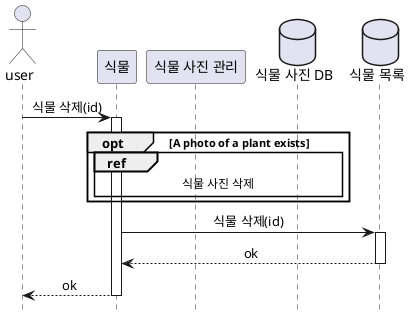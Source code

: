 @startuml

skinparam sequenceMessageAlign center
hide footbox
'생명선 자동 생성
autoactivate on 

actor "user" as user
participant "식물" as plant
participant "식물 사진 관리" as pi
database "식물 사진 DB" as pdb
database "식물 목록" as pldb

user -> plant : 식물 삭제(id)
opt A photo of a plant exists
    ref over plant, pi, pdb : 식물 사진 삭제
end
plant -> pldb : 식물 삭제(id)
pldb --> plant : ok
plant --> user : ok
  

@enduml